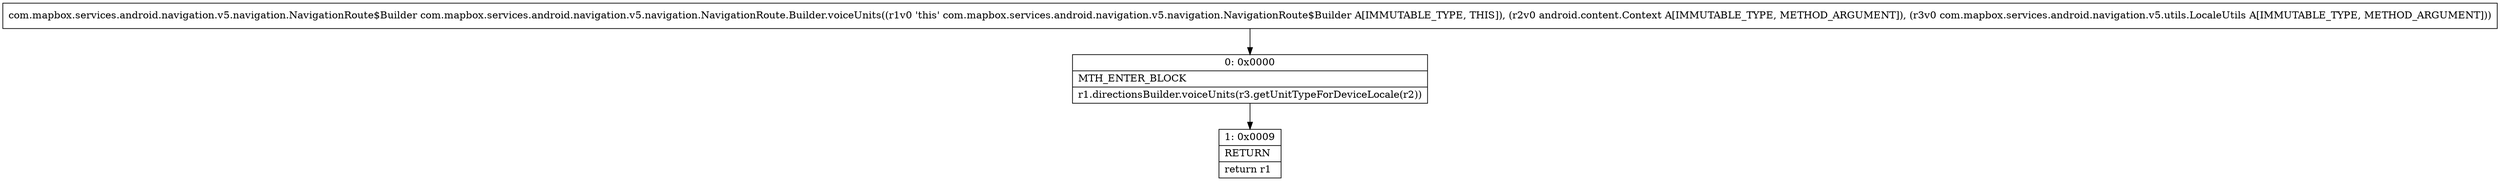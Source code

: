 digraph "CFG forcom.mapbox.services.android.navigation.v5.navigation.NavigationRoute.Builder.voiceUnits(Landroid\/content\/Context;Lcom\/mapbox\/services\/android\/navigation\/v5\/utils\/LocaleUtils;)Lcom\/mapbox\/services\/android\/navigation\/v5\/navigation\/NavigationRoute$Builder;" {
Node_0 [shape=record,label="{0\:\ 0x0000|MTH_ENTER_BLOCK\l|r1.directionsBuilder.voiceUnits(r3.getUnitTypeForDeviceLocale(r2))\l}"];
Node_1 [shape=record,label="{1\:\ 0x0009|RETURN\l|return r1\l}"];
MethodNode[shape=record,label="{com.mapbox.services.android.navigation.v5.navigation.NavigationRoute$Builder com.mapbox.services.android.navigation.v5.navigation.NavigationRoute.Builder.voiceUnits((r1v0 'this' com.mapbox.services.android.navigation.v5.navigation.NavigationRoute$Builder A[IMMUTABLE_TYPE, THIS]), (r2v0 android.content.Context A[IMMUTABLE_TYPE, METHOD_ARGUMENT]), (r3v0 com.mapbox.services.android.navigation.v5.utils.LocaleUtils A[IMMUTABLE_TYPE, METHOD_ARGUMENT])) }"];
MethodNode -> Node_0;
Node_0 -> Node_1;
}

